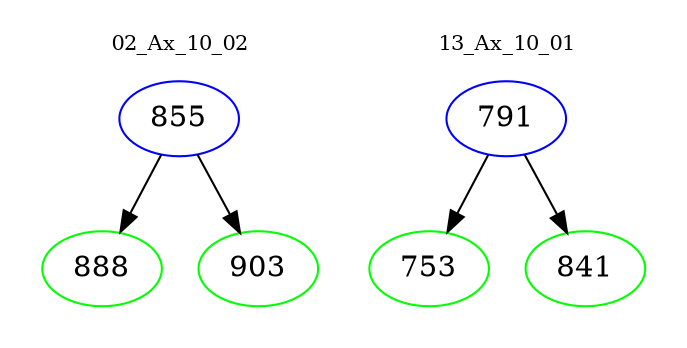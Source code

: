 digraph{
subgraph cluster_0 {
color = white
label = "02_Ax_10_02";
fontsize=10;
T0_855 [label="855", color="blue"]
T0_855 -> T0_888 [color="black"]
T0_888 [label="888", color="green"]
T0_855 -> T0_903 [color="black"]
T0_903 [label="903", color="green"]
}
subgraph cluster_1 {
color = white
label = "13_Ax_10_01";
fontsize=10;
T1_791 [label="791", color="blue"]
T1_791 -> T1_753 [color="black"]
T1_753 [label="753", color="green"]
T1_791 -> T1_841 [color="black"]
T1_841 [label="841", color="green"]
}
}
